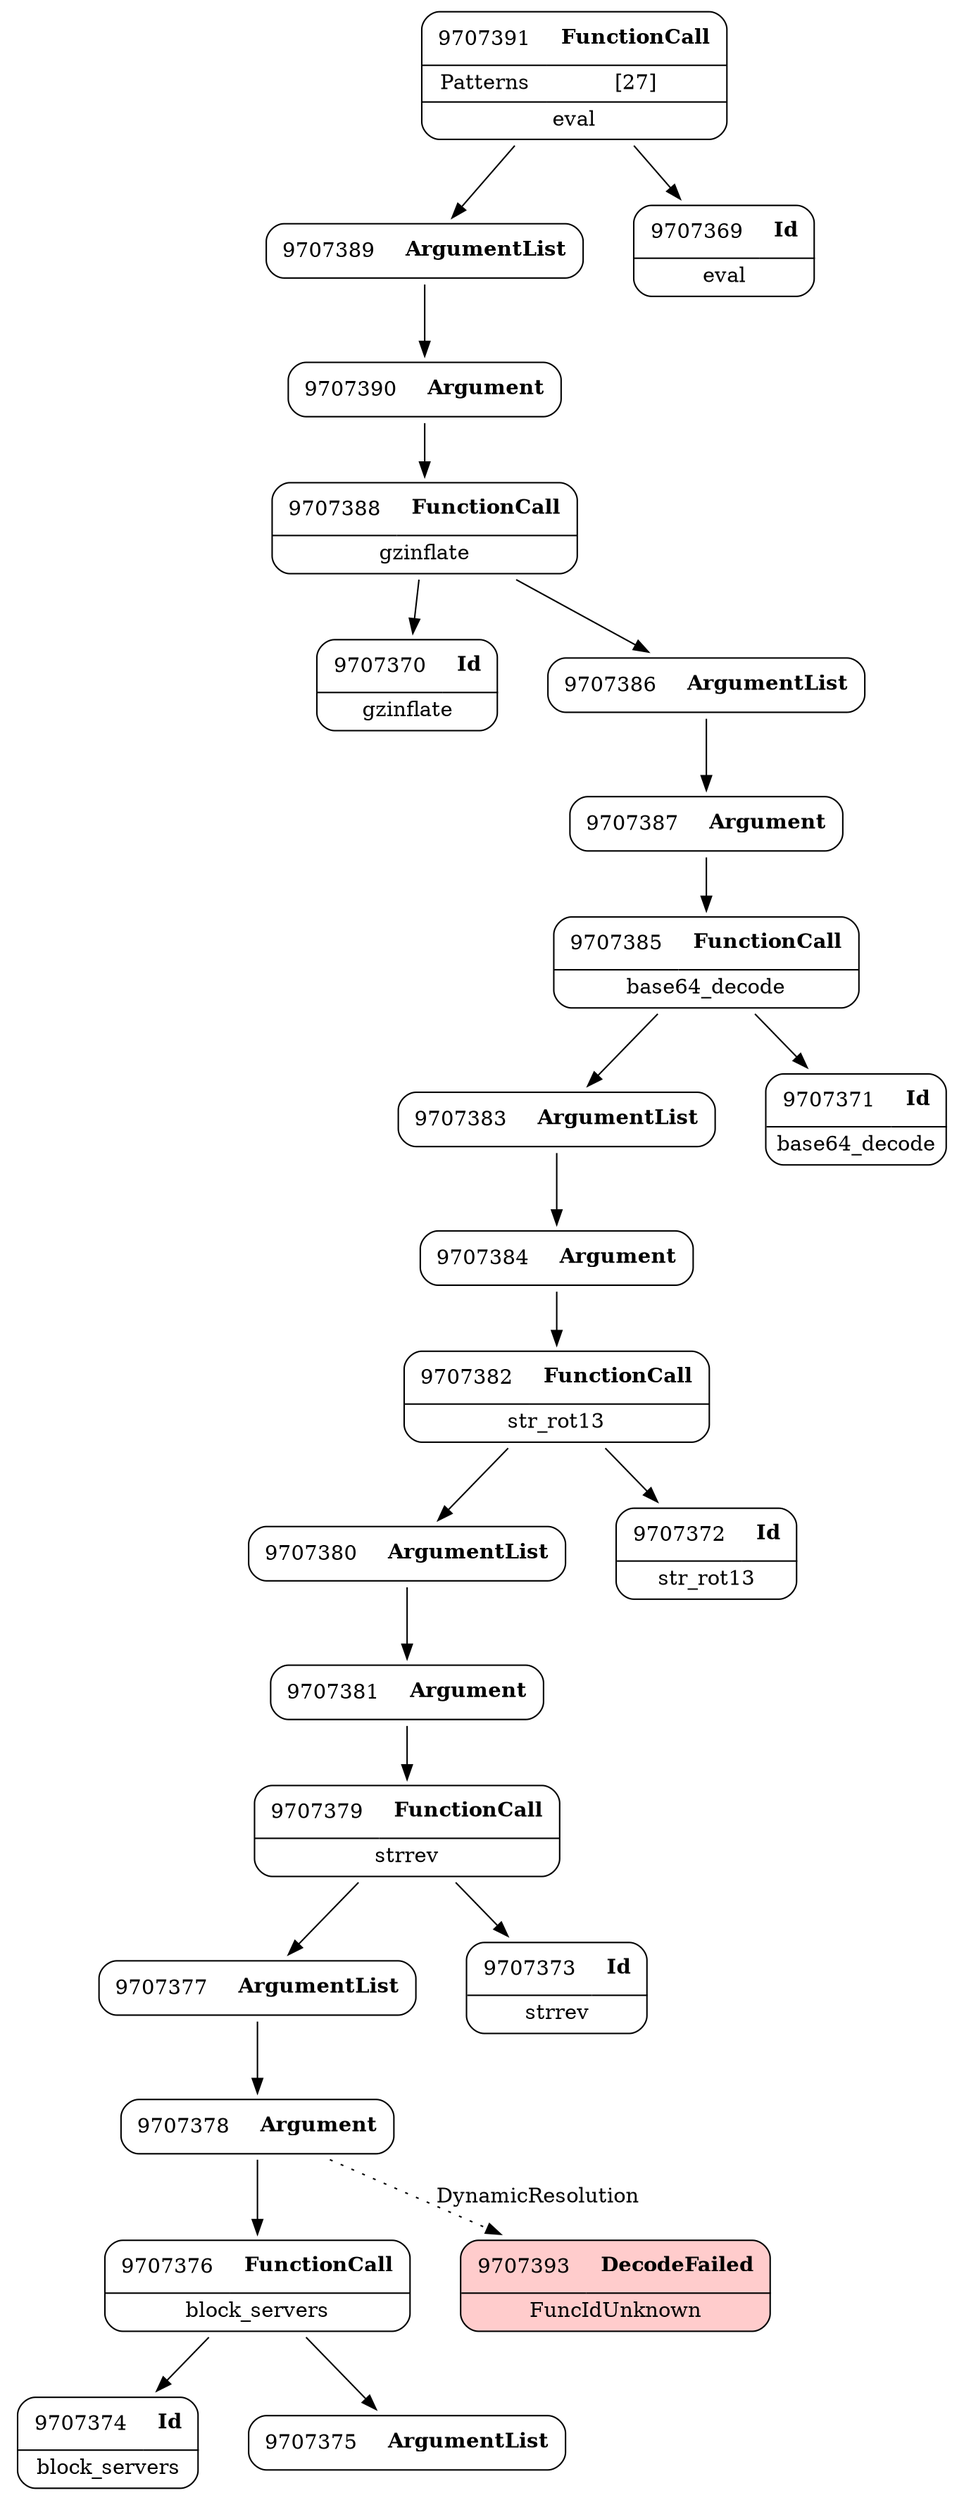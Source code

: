 digraph ast {
node [shape=none];
9707380 [label=<<TABLE border='1' cellspacing='0' cellpadding='10' style='rounded' ><TR><TD border='0'>9707380</TD><TD border='0'><B>ArgumentList</B></TD></TR></TABLE>>];
9707380 -> 9707381 [weight=2];
9707381 [label=<<TABLE border='1' cellspacing='0' cellpadding='10' style='rounded' ><TR><TD border='0'>9707381</TD><TD border='0'><B>Argument</B></TD></TR></TABLE>>];
9707381 -> 9707379 [weight=2];
9707382 [label=<<TABLE border='1' cellspacing='0' cellpadding='10' style='rounded' ><TR><TD border='0'>9707382</TD><TD border='0'><B>FunctionCall</B></TD></TR><HR/><TR><TD border='0' cellpadding='5' colspan='2'>str_rot13</TD></TR></TABLE>>];
9707382 -> 9707372 [weight=2];
9707382 -> 9707380 [weight=2];
9707383 [label=<<TABLE border='1' cellspacing='0' cellpadding='10' style='rounded' ><TR><TD border='0'>9707383</TD><TD border='0'><B>ArgumentList</B></TD></TR></TABLE>>];
9707383 -> 9707384 [weight=2];
9707376 [label=<<TABLE border='1' cellspacing='0' cellpadding='10' style='rounded' ><TR><TD border='0'>9707376</TD><TD border='0'><B>FunctionCall</B></TD></TR><HR/><TR><TD border='0' cellpadding='5' colspan='2'>block_servers</TD></TR></TABLE>>];
9707376 -> 9707374 [weight=2];
9707376 -> 9707375 [weight=2];
9707377 [label=<<TABLE border='1' cellspacing='0' cellpadding='10' style='rounded' ><TR><TD border='0'>9707377</TD><TD border='0'><B>ArgumentList</B></TD></TR></TABLE>>];
9707377 -> 9707378 [weight=2];
9707378 [label=<<TABLE border='1' cellspacing='0' cellpadding='10' style='rounded' ><TR><TD border='0'>9707378</TD><TD border='0'><B>Argument</B></TD></TR></TABLE>>];
9707378 -> 9707376 [weight=2];
9707378 -> 9707393 [style=dotted,label=DynamicResolution];
9707379 [label=<<TABLE border='1' cellspacing='0' cellpadding='10' style='rounded' ><TR><TD border='0'>9707379</TD><TD border='0'><B>FunctionCall</B></TD></TR><HR/><TR><TD border='0' cellpadding='5' colspan='2'>strrev</TD></TR></TABLE>>];
9707379 -> 9707373 [weight=2];
9707379 -> 9707377 [weight=2];
9707388 [label=<<TABLE border='1' cellspacing='0' cellpadding='10' style='rounded' ><TR><TD border='0'>9707388</TD><TD border='0'><B>FunctionCall</B></TD></TR><HR/><TR><TD border='0' cellpadding='5' colspan='2'>gzinflate</TD></TR></TABLE>>];
9707388 -> 9707370 [weight=2];
9707388 -> 9707386 [weight=2];
9707389 [label=<<TABLE border='1' cellspacing='0' cellpadding='10' style='rounded' ><TR><TD border='0'>9707389</TD><TD border='0'><B>ArgumentList</B></TD></TR></TABLE>>];
9707389 -> 9707390 [weight=2];
9707390 [label=<<TABLE border='1' cellspacing='0' cellpadding='10' style='rounded' ><TR><TD border='0'>9707390</TD><TD border='0'><B>Argument</B></TD></TR></TABLE>>];
9707390 -> 9707388 [weight=2];
9707391 [label=<<TABLE border='1' cellspacing='0' cellpadding='10' style='rounded' ><TR><TD border='0'>9707391</TD><TD border='0'><B>FunctionCall</B></TD></TR><HR/><TR><TD border='0' cellpadding='5'>Patterns</TD><TD border='0' cellpadding='5'>[27]</TD></TR><HR/><TR><TD border='0' cellpadding='5' colspan='2'>eval</TD></TR></TABLE>>];
9707391 -> 9707369 [weight=2];
9707391 -> 9707389 [weight=2];
9707384 [label=<<TABLE border='1' cellspacing='0' cellpadding='10' style='rounded' ><TR><TD border='0'>9707384</TD><TD border='0'><B>Argument</B></TD></TR></TABLE>>];
9707384 -> 9707382 [weight=2];
9707385 [label=<<TABLE border='1' cellspacing='0' cellpadding='10' style='rounded' ><TR><TD border='0'>9707385</TD><TD border='0'><B>FunctionCall</B></TD></TR><HR/><TR><TD border='0' cellpadding='5' colspan='2'>base64_decode</TD></TR></TABLE>>];
9707385 -> 9707371 [weight=2];
9707385 -> 9707383 [weight=2];
9707386 [label=<<TABLE border='1' cellspacing='0' cellpadding='10' style='rounded' ><TR><TD border='0'>9707386</TD><TD border='0'><B>ArgumentList</B></TD></TR></TABLE>>];
9707386 -> 9707387 [weight=2];
9707387 [label=<<TABLE border='1' cellspacing='0' cellpadding='10' style='rounded' ><TR><TD border='0'>9707387</TD><TD border='0'><B>Argument</B></TD></TR></TABLE>>];
9707387 -> 9707385 [weight=2];
9707393 [label=<<TABLE border='1' cellspacing='0' cellpadding='10' style='rounded' bgcolor='#FFCCCC' ><TR><TD border='0'>9707393</TD><TD border='0'><B>DecodeFailed</B></TD></TR><HR/><TR><TD border='0' cellpadding='5' colspan='2'>FuncIdUnknown</TD></TR></TABLE>>];
9707372 [label=<<TABLE border='1' cellspacing='0' cellpadding='10' style='rounded' ><TR><TD border='0'>9707372</TD><TD border='0'><B>Id</B></TD></TR><HR/><TR><TD border='0' cellpadding='5' colspan='2'>str_rot13</TD></TR></TABLE>>];
9707373 [label=<<TABLE border='1' cellspacing='0' cellpadding='10' style='rounded' ><TR><TD border='0'>9707373</TD><TD border='0'><B>Id</B></TD></TR><HR/><TR><TD border='0' cellpadding='5' colspan='2'>strrev</TD></TR></TABLE>>];
9707374 [label=<<TABLE border='1' cellspacing='0' cellpadding='10' style='rounded' ><TR><TD border='0'>9707374</TD><TD border='0'><B>Id</B></TD></TR><HR/><TR><TD border='0' cellpadding='5' colspan='2'>block_servers</TD></TR></TABLE>>];
9707375 [label=<<TABLE border='1' cellspacing='0' cellpadding='10' style='rounded' ><TR><TD border='0'>9707375</TD><TD border='0'><B>ArgumentList</B></TD></TR></TABLE>>];
9707369 [label=<<TABLE border='1' cellspacing='0' cellpadding='10' style='rounded' ><TR><TD border='0'>9707369</TD><TD border='0'><B>Id</B></TD></TR><HR/><TR><TD border='0' cellpadding='5' colspan='2'>eval</TD></TR></TABLE>>];
9707370 [label=<<TABLE border='1' cellspacing='0' cellpadding='10' style='rounded' ><TR><TD border='0'>9707370</TD><TD border='0'><B>Id</B></TD></TR><HR/><TR><TD border='0' cellpadding='5' colspan='2'>gzinflate</TD></TR></TABLE>>];
9707371 [label=<<TABLE border='1' cellspacing='0' cellpadding='10' style='rounded' ><TR><TD border='0'>9707371</TD><TD border='0'><B>Id</B></TD></TR><HR/><TR><TD border='0' cellpadding='5' colspan='2'>base64_decode</TD></TR></TABLE>>];
}
